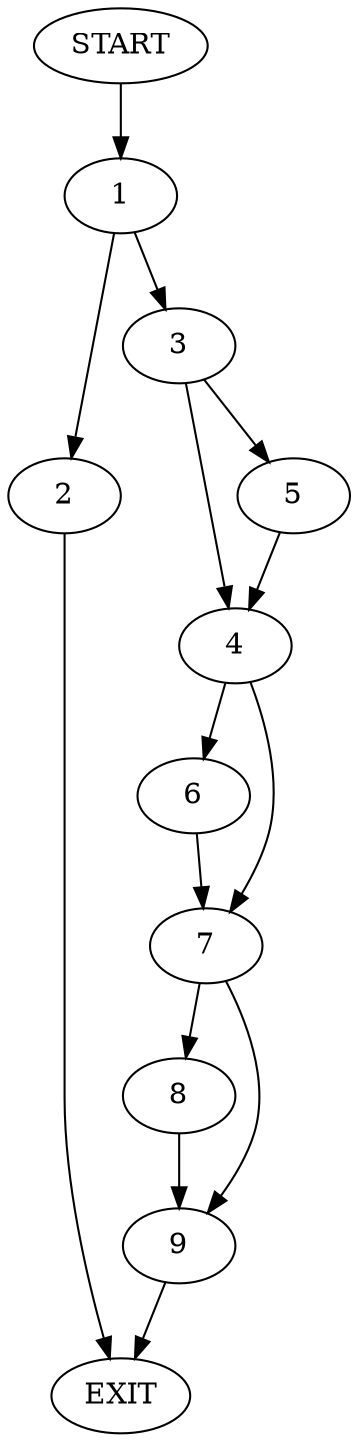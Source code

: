digraph {
0 [label="START"]
10 [label="EXIT"]
0 -> 1
1 -> 2
1 -> 3
3 -> 4
3 -> 5
2 -> 10
5 -> 4
4 -> 6
4 -> 7
7 -> 8
7 -> 9
6 -> 7
8 -> 9
9 -> 10
}
